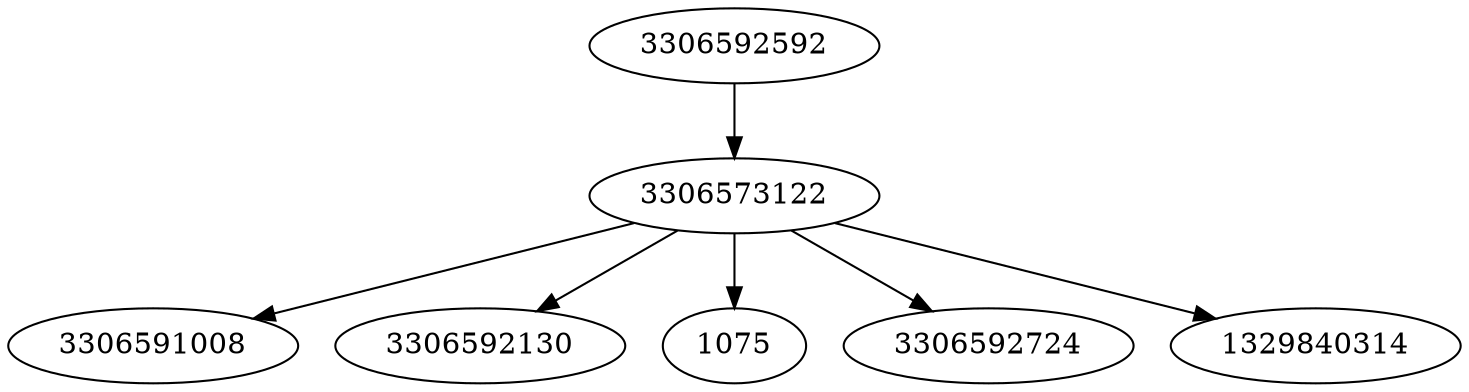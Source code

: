 strict digraph  {
3306591008;
3306592130;
3306573122;
3306592592;
1075;
3306592724;
1329840314;
3306573122 -> 1075;
3306573122 -> 3306591008;
3306573122 -> 1329840314;
3306573122 -> 3306592130;
3306573122 -> 3306592724;
3306592592 -> 3306573122;
}
